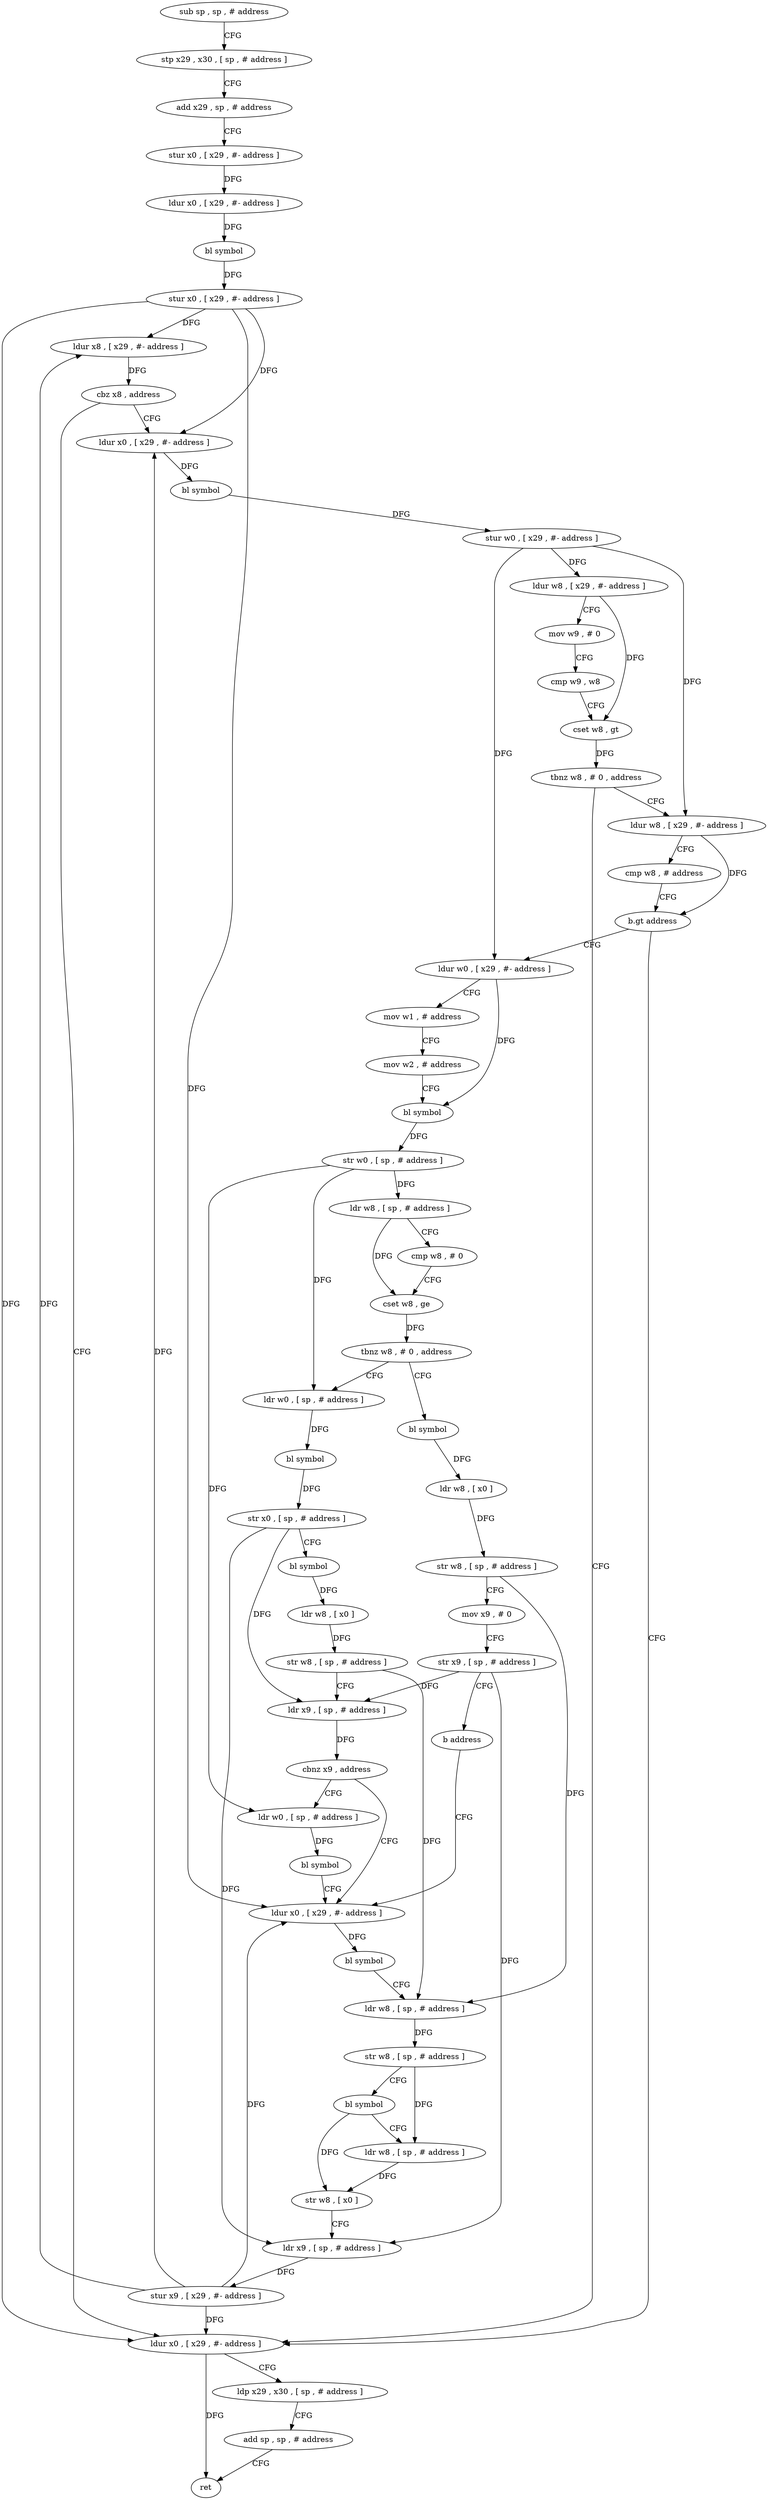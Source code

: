 digraph "func" {
"4313732" [label = "sub sp , sp , # address" ]
"4313736" [label = "stp x29 , x30 , [ sp , # address ]" ]
"4313740" [label = "add x29 , sp , # address" ]
"4313744" [label = "stur x0 , [ x29 , #- address ]" ]
"4313748" [label = "ldur x0 , [ x29 , #- address ]" ]
"4313752" [label = "bl symbol" ]
"4313756" [label = "stur x0 , [ x29 , #- address ]" ]
"4313760" [label = "ldur x8 , [ x29 , #- address ]" ]
"4313764" [label = "cbz x8 , address" ]
"4313948" [label = "ldur x0 , [ x29 , #- address ]" ]
"4313768" [label = "ldur x0 , [ x29 , #- address ]" ]
"4313952" [label = "ldp x29 , x30 , [ sp , # address ]" ]
"4313956" [label = "add sp , sp , # address" ]
"4313960" [label = "ret" ]
"4313772" [label = "bl symbol" ]
"4313776" [label = "stur w0 , [ x29 , #- address ]" ]
"4313780" [label = "ldur w8 , [ x29 , #- address ]" ]
"4313784" [label = "mov w9 , # 0" ]
"4313788" [label = "cmp w9 , w8" ]
"4313792" [label = "cset w8 , gt" ]
"4313796" [label = "tbnz w8 , # 0 , address" ]
"4313800" [label = "ldur w8 , [ x29 , #- address ]" ]
"4313804" [label = "cmp w8 , # address" ]
"4313808" [label = "b.gt address" ]
"4313812" [label = "ldur w0 , [ x29 , #- address ]" ]
"4313816" [label = "mov w1 , # address" ]
"4313820" [label = "mov w2 , # address" ]
"4313824" [label = "bl symbol" ]
"4313828" [label = "str w0 , [ sp , # address ]" ]
"4313832" [label = "ldr w8 , [ sp , # address ]" ]
"4313836" [label = "cmp w8 , # 0" ]
"4313840" [label = "cset w8 , ge" ]
"4313844" [label = "tbnz w8 , # 0 , address" ]
"4313872" [label = "ldr w0 , [ sp , # address ]" ]
"4313848" [label = "bl symbol" ]
"4313876" [label = "bl symbol" ]
"4313880" [label = "str x0 , [ sp , # address ]" ]
"4313884" [label = "bl symbol" ]
"4313888" [label = "ldr w8 , [ x0 ]" ]
"4313892" [label = "str w8 , [ sp , # address ]" ]
"4313896" [label = "ldr x9 , [ sp , # address ]" ]
"4313900" [label = "cbnz x9 , address" ]
"4313912" [label = "ldur x0 , [ x29 , #- address ]" ]
"4313904" [label = "ldr w0 , [ sp , # address ]" ]
"4313852" [label = "ldr w8 , [ x0 ]" ]
"4313856" [label = "str w8 , [ sp , # address ]" ]
"4313860" [label = "mov x9 , # 0" ]
"4313864" [label = "str x9 , [ sp , # address ]" ]
"4313868" [label = "b address" ]
"4313916" [label = "bl symbol" ]
"4313920" [label = "ldr w8 , [ sp , # address ]" ]
"4313924" [label = "str w8 , [ sp , # address ]" ]
"4313928" [label = "bl symbol" ]
"4313932" [label = "ldr w8 , [ sp , # address ]" ]
"4313936" [label = "str w8 , [ x0 ]" ]
"4313940" [label = "ldr x9 , [ sp , # address ]" ]
"4313944" [label = "stur x9 , [ x29 , #- address ]" ]
"4313908" [label = "bl symbol" ]
"4313732" -> "4313736" [ label = "CFG" ]
"4313736" -> "4313740" [ label = "CFG" ]
"4313740" -> "4313744" [ label = "CFG" ]
"4313744" -> "4313748" [ label = "DFG" ]
"4313748" -> "4313752" [ label = "DFG" ]
"4313752" -> "4313756" [ label = "DFG" ]
"4313756" -> "4313760" [ label = "DFG" ]
"4313756" -> "4313948" [ label = "DFG" ]
"4313756" -> "4313768" [ label = "DFG" ]
"4313756" -> "4313912" [ label = "DFG" ]
"4313760" -> "4313764" [ label = "DFG" ]
"4313764" -> "4313948" [ label = "CFG" ]
"4313764" -> "4313768" [ label = "CFG" ]
"4313948" -> "4313952" [ label = "CFG" ]
"4313948" -> "4313960" [ label = "DFG" ]
"4313768" -> "4313772" [ label = "DFG" ]
"4313952" -> "4313956" [ label = "CFG" ]
"4313956" -> "4313960" [ label = "CFG" ]
"4313772" -> "4313776" [ label = "DFG" ]
"4313776" -> "4313780" [ label = "DFG" ]
"4313776" -> "4313800" [ label = "DFG" ]
"4313776" -> "4313812" [ label = "DFG" ]
"4313780" -> "4313784" [ label = "CFG" ]
"4313780" -> "4313792" [ label = "DFG" ]
"4313784" -> "4313788" [ label = "CFG" ]
"4313788" -> "4313792" [ label = "CFG" ]
"4313792" -> "4313796" [ label = "DFG" ]
"4313796" -> "4313948" [ label = "CFG" ]
"4313796" -> "4313800" [ label = "CFG" ]
"4313800" -> "4313804" [ label = "CFG" ]
"4313800" -> "4313808" [ label = "DFG" ]
"4313804" -> "4313808" [ label = "CFG" ]
"4313808" -> "4313948" [ label = "CFG" ]
"4313808" -> "4313812" [ label = "CFG" ]
"4313812" -> "4313816" [ label = "CFG" ]
"4313812" -> "4313824" [ label = "DFG" ]
"4313816" -> "4313820" [ label = "CFG" ]
"4313820" -> "4313824" [ label = "CFG" ]
"4313824" -> "4313828" [ label = "DFG" ]
"4313828" -> "4313832" [ label = "DFG" ]
"4313828" -> "4313872" [ label = "DFG" ]
"4313828" -> "4313904" [ label = "DFG" ]
"4313832" -> "4313836" [ label = "CFG" ]
"4313832" -> "4313840" [ label = "DFG" ]
"4313836" -> "4313840" [ label = "CFG" ]
"4313840" -> "4313844" [ label = "DFG" ]
"4313844" -> "4313872" [ label = "CFG" ]
"4313844" -> "4313848" [ label = "CFG" ]
"4313872" -> "4313876" [ label = "DFG" ]
"4313848" -> "4313852" [ label = "DFG" ]
"4313876" -> "4313880" [ label = "DFG" ]
"4313880" -> "4313884" [ label = "CFG" ]
"4313880" -> "4313896" [ label = "DFG" ]
"4313880" -> "4313940" [ label = "DFG" ]
"4313884" -> "4313888" [ label = "DFG" ]
"4313888" -> "4313892" [ label = "DFG" ]
"4313892" -> "4313896" [ label = "CFG" ]
"4313892" -> "4313920" [ label = "DFG" ]
"4313896" -> "4313900" [ label = "DFG" ]
"4313900" -> "4313912" [ label = "CFG" ]
"4313900" -> "4313904" [ label = "CFG" ]
"4313912" -> "4313916" [ label = "DFG" ]
"4313904" -> "4313908" [ label = "DFG" ]
"4313852" -> "4313856" [ label = "DFG" ]
"4313856" -> "4313860" [ label = "CFG" ]
"4313856" -> "4313920" [ label = "DFG" ]
"4313860" -> "4313864" [ label = "CFG" ]
"4313864" -> "4313868" [ label = "CFG" ]
"4313864" -> "4313896" [ label = "DFG" ]
"4313864" -> "4313940" [ label = "DFG" ]
"4313868" -> "4313912" [ label = "CFG" ]
"4313916" -> "4313920" [ label = "CFG" ]
"4313920" -> "4313924" [ label = "DFG" ]
"4313924" -> "4313928" [ label = "CFG" ]
"4313924" -> "4313932" [ label = "DFG" ]
"4313928" -> "4313932" [ label = "CFG" ]
"4313928" -> "4313936" [ label = "DFG" ]
"4313932" -> "4313936" [ label = "DFG" ]
"4313936" -> "4313940" [ label = "CFG" ]
"4313940" -> "4313944" [ label = "DFG" ]
"4313944" -> "4313948" [ label = "DFG" ]
"4313944" -> "4313760" [ label = "DFG" ]
"4313944" -> "4313768" [ label = "DFG" ]
"4313944" -> "4313912" [ label = "DFG" ]
"4313908" -> "4313912" [ label = "CFG" ]
}

